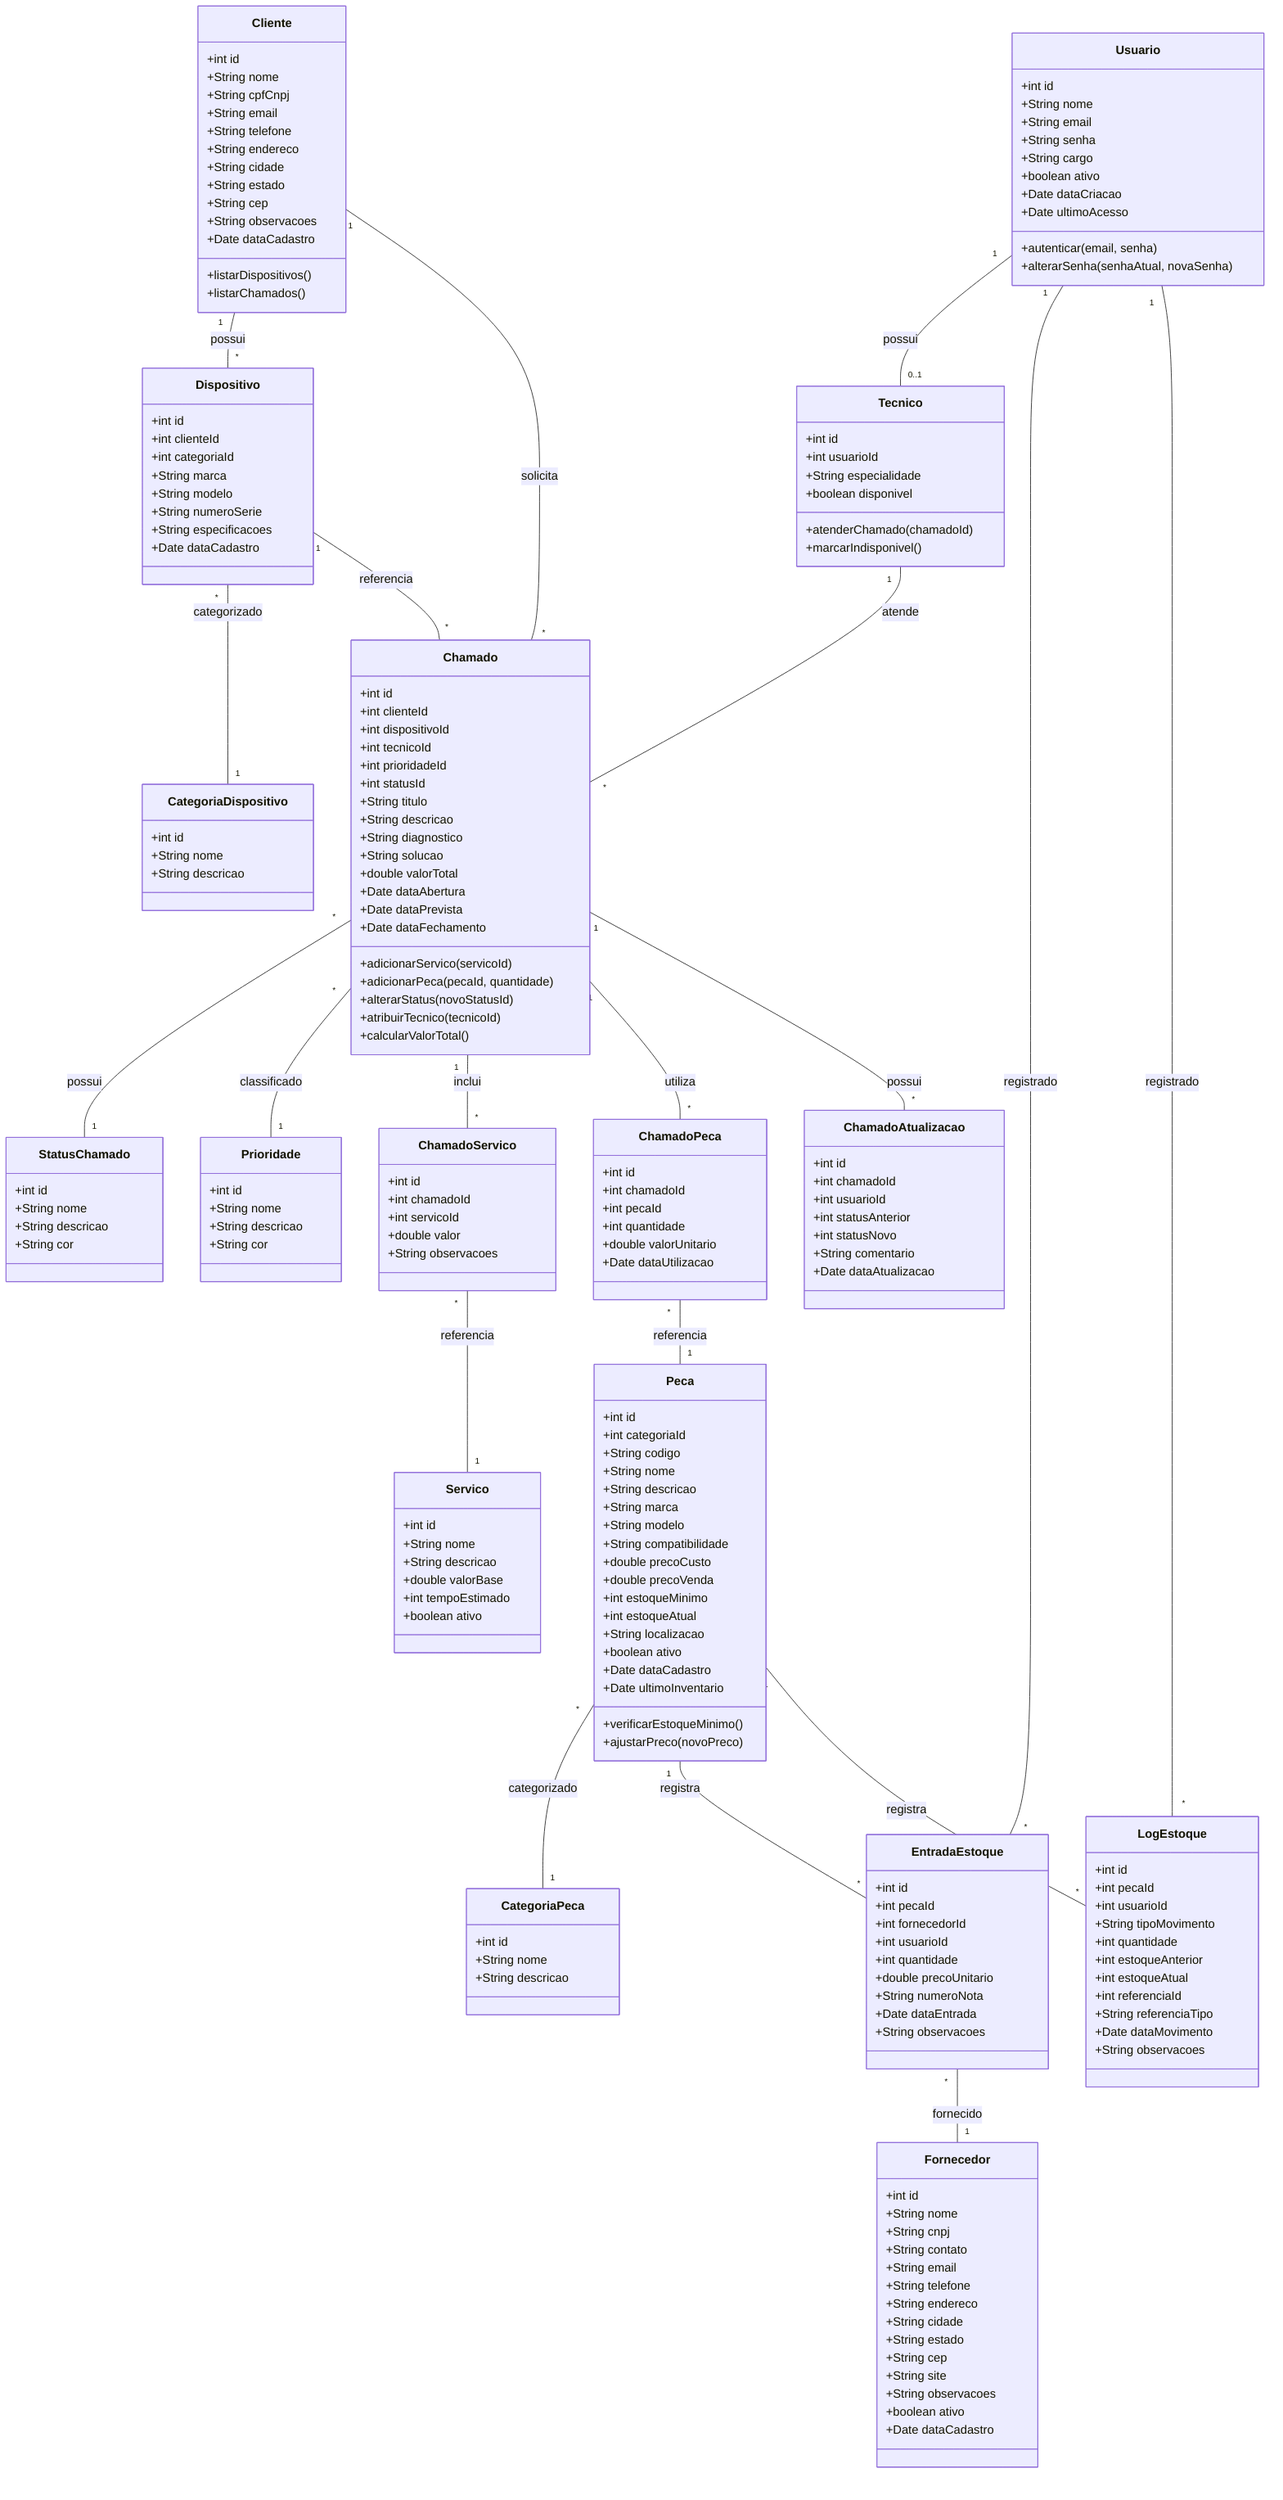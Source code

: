 classDiagram
    %% Usuários
    class Usuario {
        +int id
        +String nome
        +String email
        +String senha
        +String cargo
        +boolean ativo
        +Date dataCriacao
        +Date ultimoAcesso
        +autenticar(email, senha)
        +alterarSenha(senhaAtual, novaSenha)
    }
    
    class Tecnico {
        +int id
        +int usuarioId
        +String especialidade
        +boolean disponivel
        +atenderChamado(chamadoId)
        +marcarIndisponivel()
    }
    
    %% Clientes e Dispositivos
    class Cliente {
        +int id
        +String nome
        +String cpfCnpj
        +String email
        +String telefone
        +String endereco
        +String cidade
        +String estado
        +String cep
        +String observacoes
        +Date dataCadastro
        +listarDispositivos()
        +listarChamados()
    }
    
    class Dispositivo {
        +int id
        +int clienteId
        +int categoriaId
        +String marca
        +String modelo
        +String numeroSerie
        +String especificacoes
        +Date dataCadastro
    }
    
    class CategoriaDispositivo {
        +int id
        +String nome
        +String descricao
    }
    
    %% Chamados
    class Chamado {
        +int id
        +int clienteId
        +int dispositivoId
        +int tecnicoId
        +int prioridadeId
        +int statusId
        +String titulo
        +String descricao
        +String diagnostico
        +String solucao
        +double valorTotal
        +Date dataAbertura
        +Date dataPrevista
        +Date dataFechamento
        +adicionarServico(servicoId)
        +adicionarPeca(pecaId, quantidade)
        +alterarStatus(novoStatusId)
        +atribuirTecnico(tecnicoId)
        +calcularValorTotal()
    }
    
    class StatusChamado {
        +int id
        +String nome
        +String descricao
        +String cor
    }
    
    class Prioridade {
        +int id
        +String nome
        +String descricao
        +String cor
    }
    
    class ChamadoServico {
        +int id
        +int chamadoId
        +int servicoId
        +double valor
        +String observacoes
    }
    
    class ChamadoPeca {
        +int id
        +int chamadoId
        +int pecaId
        +int quantidade
        +double valorUnitario
        +Date dataUtilizacao
    }
    
    class ChamadoAtualizacao {
        +int id
        +int chamadoId
        +int usuarioId
        +int statusAnterior
        +int statusNovo
        +String comentario
        +Date dataAtualizacao
    }
    
    %% Estoque e Peças
    class Peca {
        +int id
        +int categoriaId
        +String codigo
        +String nome
        +String descricao
        +String marca
        +String modelo
        +String compatibilidade
        +double precoCusto
        +double precoVenda
        +int estoqueMinimo
        +int estoqueAtual
        +String localizacao
        +boolean ativo
        +Date dataCadastro
        +Date ultimoInventario
        +verificarEstoqueMinimo()
        +ajustarPreco(novoPreco)
    }
    
    class CategoriaPeca {
        +int id
        +String nome
        +String descricao
    }
    
    class EntradaEstoque {
        +int id
        +int pecaId
        +int fornecedorId
        +int usuarioId
        +int quantidade
        +double precoUnitario
        +String numeroNota
        +Date dataEntrada
        +String observacoes
    }
    
    class LogEstoque {
        +int id
        +int pecaId
        +int usuarioId
        +String tipoMovimento
        +int quantidade
        +int estoqueAnterior
        +int estoqueAtual
        +int referenciaId
        +String referenciaTipo
        +Date dataMovimento
        +String observacoes
    }
    
    %% Serviços
    class Servico {
        +int id
        +String nome
        +String descricao
        +double valorBase
        +int tempoEstimado
        +boolean ativo
    }
    
    %% Fornecedores
    class Fornecedor {
        +int id
        +String nome
        +String cnpj
        +String contato
        +String email
        +String telefone
        +String endereco
        +String cidade
        +String estado
        +String cep
        +String site
        +String observacoes
        +boolean ativo
        +Date dataCadastro
    }
    
    %% Relacionamentos
    Usuario "1" -- "0..1" Tecnico : possui
    Cliente "1" -- "*" Dispositivo : possui
    Dispositivo "*" -- "1" CategoriaDispositivo : categorizado
    Cliente "1" -- "*" Chamado : solicita
    Dispositivo "1" -- "*" Chamado : referencia
    Tecnico "1" -- "*" Chamado : atende
    Chamado "*" -- "1" StatusChamado : possui
    Chamado "*" -- "1" Prioridade : classificado
    Chamado "1" -- "*" ChamadoServico : inclui
    ChamadoServico "*" -- "1" Servico : referencia
    Chamado "1" -- "*" ChamadoPeca : utiliza
    ChamadoPeca "*" -- "1" Peca : referencia
    Chamado "1" -- "*" ChamadoAtualizacao : possui
    Peca "*" -- "1" CategoriaPeca : categorizado
    Peca "1" -- "*" EntradaEstoque : registra
    Peca "1" -- "*" LogEstoque : registra
    EntradaEstoque "*" -- "1" Fornecedor : fornecido
    EntradaEstoque "*" -- "1" Usuario : registrado
    LogEstoque "*" -- "1" Usuario : registrado